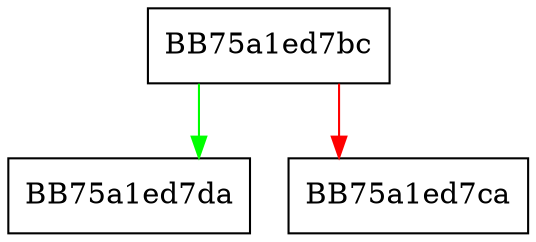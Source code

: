 digraph get_space_L {
  node [shape="box"];
  graph [splines=ortho];
  BB75a1ed7bc -> BB75a1ed7da [color="green"];
  BB75a1ed7bc -> BB75a1ed7ca [color="red"];
}